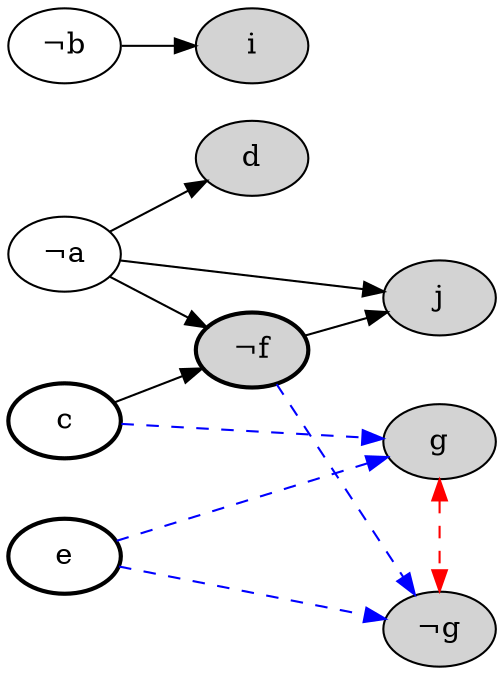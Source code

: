 digraph {
    a [label="¬a"]
    b [label="¬b"]
    c [style="bold"]
    d [style="filled"]
    e [style="bold"]
    f [label="¬f", style="filled,bold"]
    gt [label="g", style="filled"]
    gf [label="¬g", style="filled"]
    i [style="filled"]
    j [style="filled"]
    a -> d
    c -> f
    a -> f
    a -> j
    f -> j
    b -> i
    e -> gt [style="dashed",color="blue"]
    e -> gf [style="dashed",color="blue"]
    f -> gf [style="dashed",color="blue"]
    c -> gt [style="dashed",color="blue"]
    gt -> gf [color="red",dir="both",style="dashed",minlen=3]
    rankdir="LR"
    {rank=same; gt gf}
    {rank=same; a b c e}
    {rank=same; f}
    overlap=false
    splines=true
    bgcolor=transparent
}
